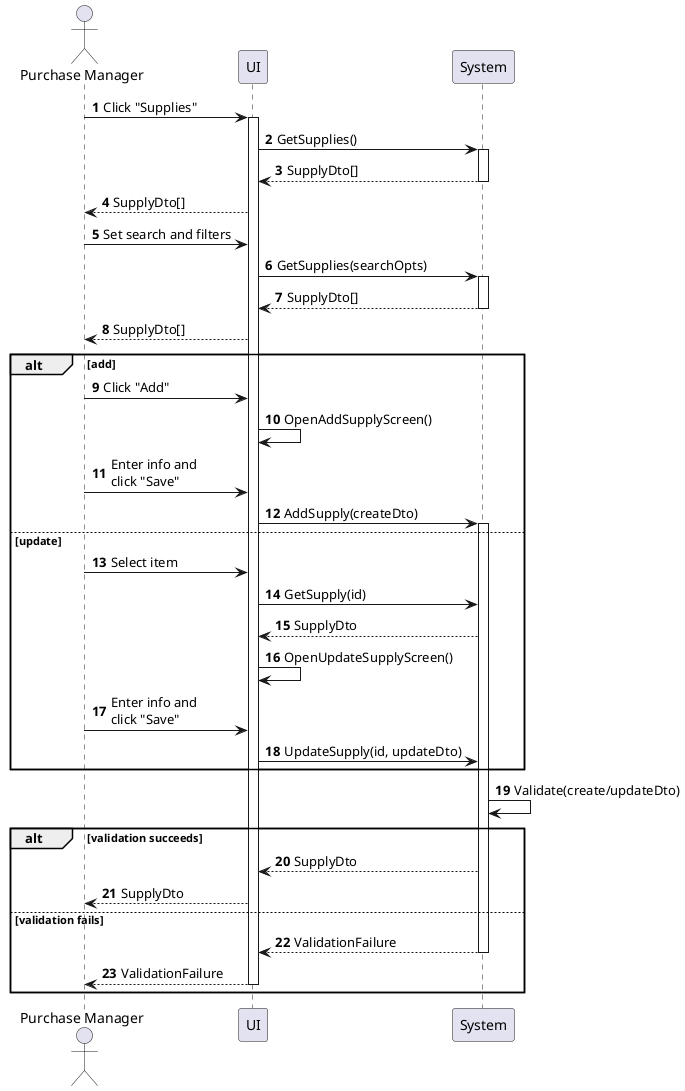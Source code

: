 @startuml supply-manage
autonumber

actor "Purchase Manager" as a
participant UI as f
participant System as b

a -> f : Click "Supplies"
activate f
f -> b : GetSupplies()
activate b
return SupplyDto[]
f --> a : SupplyDto[]
a -> f : Set search and filters
f -> b : GetSupplies(searchOpts)
activate b
return SupplyDto[]
f --> a : SupplyDto[]

alt add
    a -> f : Click "Add"
    f -> f : OpenAddSupplyScreen()
    a -> f : Enter info and\nclick "Save"
    f -> b : AddSupply(createDto)
    activate b
else update
    a -> f : Select item
    f -> b : GetSupply(id)
    b --> f : SupplyDto
    f -> f : OpenUpdateSupplyScreen()
    a -> f : Enter info and\nclick "Save"
    f -> b : UpdateSupply(id, updateDto)
end

b -> b : Validate(create/updateDto)

alt validation succeeds
    b --> f : SupplyDto
    f --> a : SupplyDto
else validation fails
    return ValidationFailure
    return ValidationFailure
end
@enduml